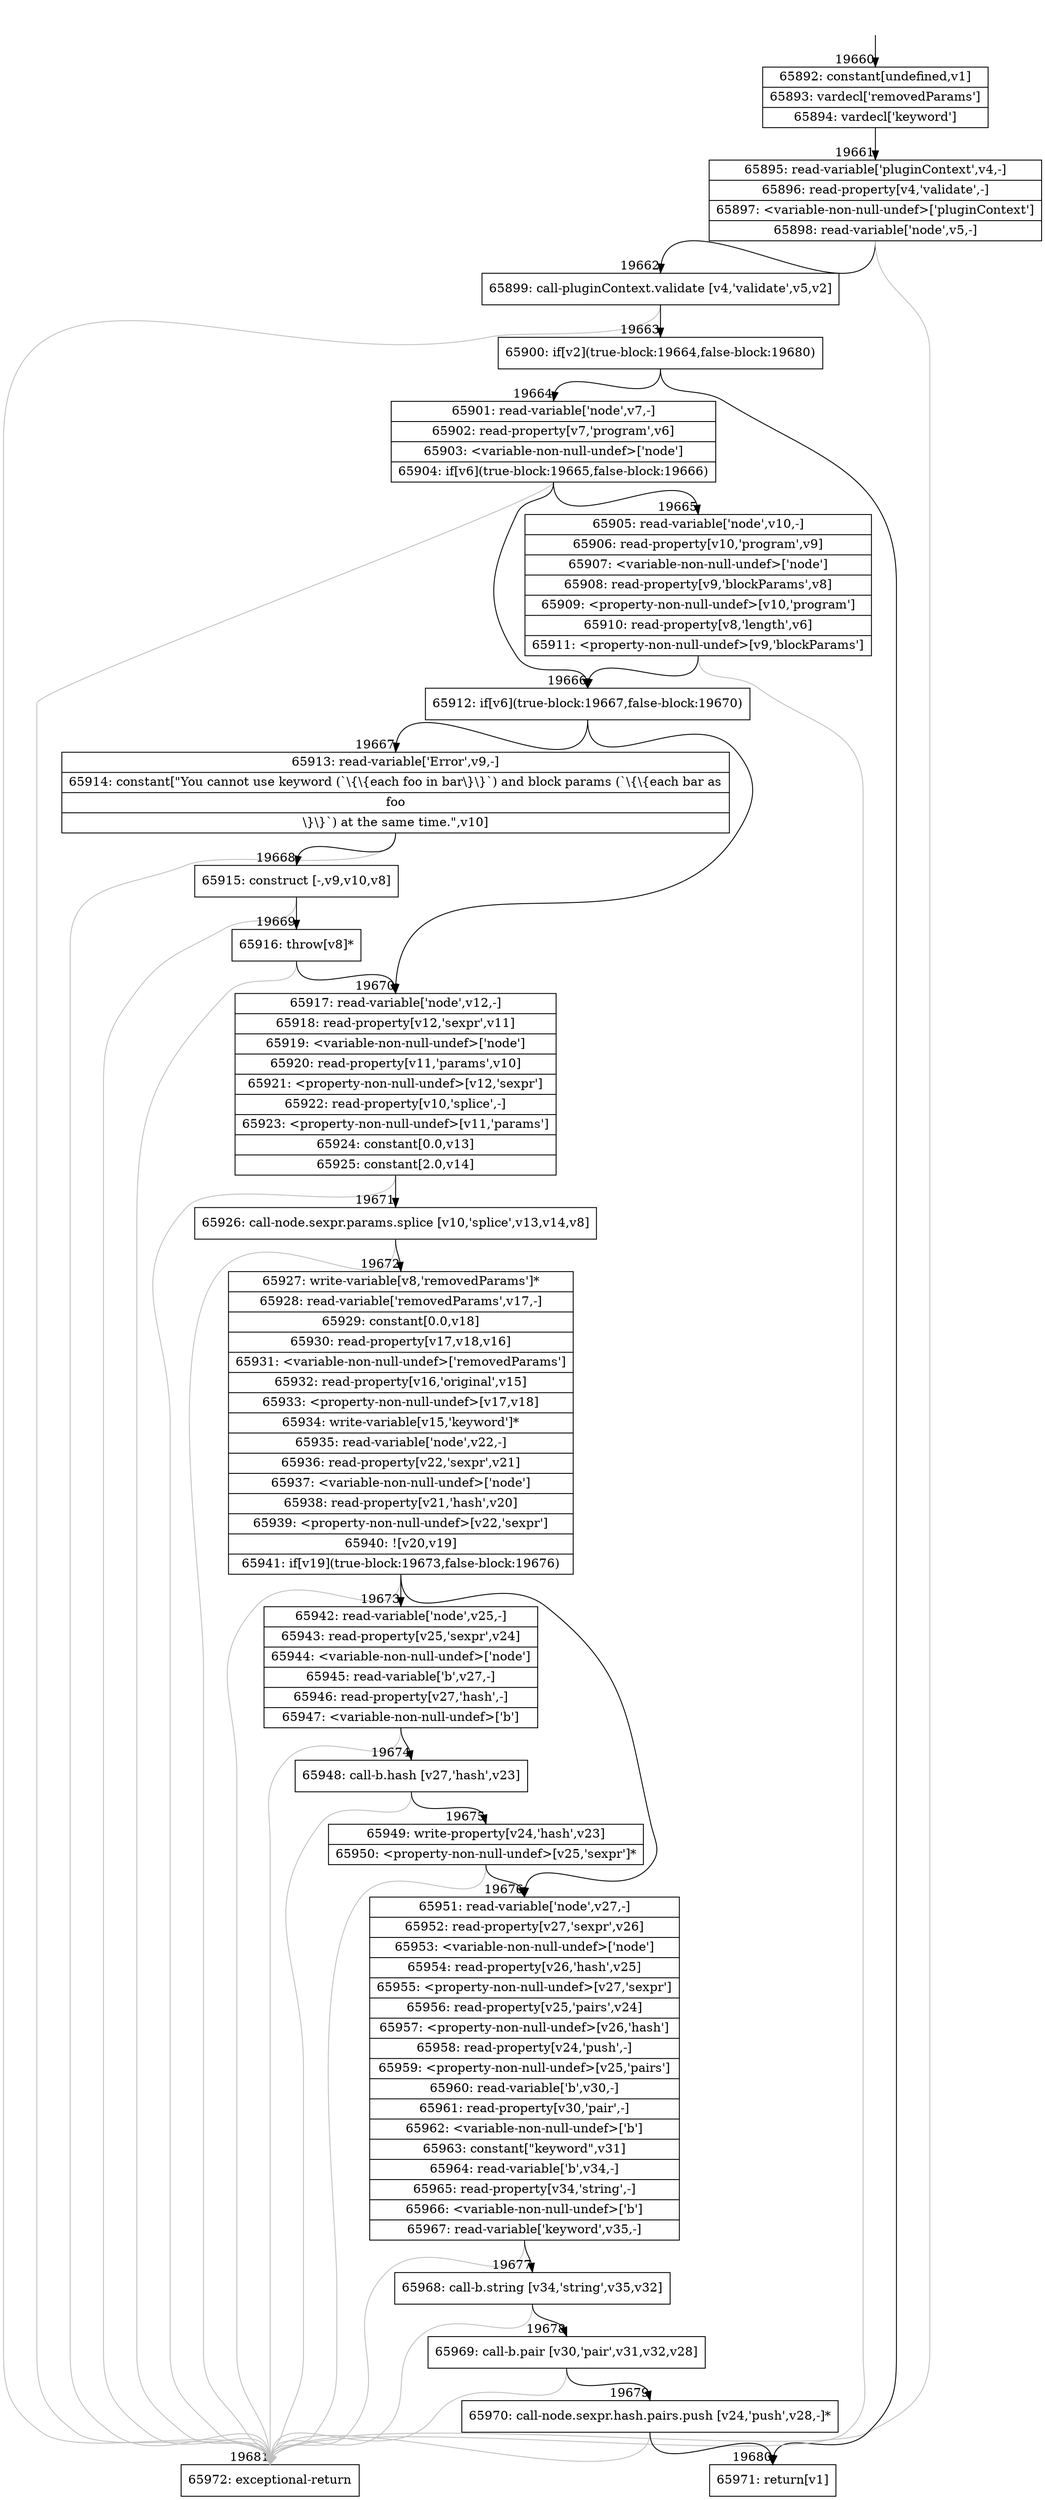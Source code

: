 digraph {
rankdir="TD"
BB_entry1696[shape=none,label=""];
BB_entry1696 -> BB19660 [tailport=s, headport=n, headlabel="    19660"]
BB19660 [shape=record label="{65892: constant[undefined,v1]|65893: vardecl['removedParams']|65894: vardecl['keyword']}" ] 
BB19660 -> BB19661 [tailport=s, headport=n, headlabel="      19661"]
BB19661 [shape=record label="{65895: read-variable['pluginContext',v4,-]|65896: read-property[v4,'validate',-]|65897: \<variable-non-null-undef\>['pluginContext']|65898: read-variable['node',v5,-]}" ] 
BB19661 -> BB19662 [tailport=s, headport=n, headlabel="      19662"]
BB19661 -> BB19681 [tailport=s, headport=n, color=gray, headlabel="      19681"]
BB19662 [shape=record label="{65899: call-pluginContext.validate [v4,'validate',v5,v2]}" ] 
BB19662 -> BB19663 [tailport=s, headport=n, headlabel="      19663"]
BB19662 -> BB19681 [tailport=s, headport=n, color=gray]
BB19663 [shape=record label="{65900: if[v2](true-block:19664,false-block:19680)}" ] 
BB19663 -> BB19664 [tailport=s, headport=n, headlabel="      19664"]
BB19663 -> BB19680 [tailport=s, headport=n, headlabel="      19680"]
BB19664 [shape=record label="{65901: read-variable['node',v7,-]|65902: read-property[v7,'program',v6]|65903: \<variable-non-null-undef\>['node']|65904: if[v6](true-block:19665,false-block:19666)}" ] 
BB19664 -> BB19666 [tailport=s, headport=n, headlabel="      19666"]
BB19664 -> BB19665 [tailport=s, headport=n, headlabel="      19665"]
BB19664 -> BB19681 [tailport=s, headport=n, color=gray]
BB19665 [shape=record label="{65905: read-variable['node',v10,-]|65906: read-property[v10,'program',v9]|65907: \<variable-non-null-undef\>['node']|65908: read-property[v9,'blockParams',v8]|65909: \<property-non-null-undef\>[v10,'program']|65910: read-property[v8,'length',v6]|65911: \<property-non-null-undef\>[v9,'blockParams']}" ] 
BB19665 -> BB19666 [tailport=s, headport=n]
BB19665 -> BB19681 [tailport=s, headport=n, color=gray]
BB19666 [shape=record label="{65912: if[v6](true-block:19667,false-block:19670)}" ] 
BB19666 -> BB19667 [tailport=s, headport=n, headlabel="      19667"]
BB19666 -> BB19670 [tailport=s, headport=n, headlabel="      19670"]
BB19667 [shape=record label="{65913: read-variable['Error',v9,-]|65914: constant[\"You cannot use keyword (`\\\{\\\{each foo in bar\\\}\\\}`) and block params (`\\\{\\\{each bar as |foo|\\\}\\\}`) at the same time.\",v10]}" ] 
BB19667 -> BB19668 [tailport=s, headport=n, headlabel="      19668"]
BB19667 -> BB19681 [tailport=s, headport=n, color=gray]
BB19668 [shape=record label="{65915: construct [-,v9,v10,v8]}" ] 
BB19668 -> BB19669 [tailport=s, headport=n, headlabel="      19669"]
BB19668 -> BB19681 [tailport=s, headport=n, color=gray]
BB19669 [shape=record label="{65916: throw[v8]*}" ] 
BB19669 -> BB19670 [tailport=s, headport=n]
BB19669 -> BB19681 [tailport=s, headport=n, color=gray]
BB19670 [shape=record label="{65917: read-variable['node',v12,-]|65918: read-property[v12,'sexpr',v11]|65919: \<variable-non-null-undef\>['node']|65920: read-property[v11,'params',v10]|65921: \<property-non-null-undef\>[v12,'sexpr']|65922: read-property[v10,'splice',-]|65923: \<property-non-null-undef\>[v11,'params']|65924: constant[0.0,v13]|65925: constant[2.0,v14]}" ] 
BB19670 -> BB19671 [tailport=s, headport=n, headlabel="      19671"]
BB19670 -> BB19681 [tailport=s, headport=n, color=gray]
BB19671 [shape=record label="{65926: call-node.sexpr.params.splice [v10,'splice',v13,v14,v8]}" ] 
BB19671 -> BB19672 [tailport=s, headport=n, headlabel="      19672"]
BB19671 -> BB19681 [tailport=s, headport=n, color=gray]
BB19672 [shape=record label="{65927: write-variable[v8,'removedParams']*|65928: read-variable['removedParams',v17,-]|65929: constant[0.0,v18]|65930: read-property[v17,v18,v16]|65931: \<variable-non-null-undef\>['removedParams']|65932: read-property[v16,'original',v15]|65933: \<property-non-null-undef\>[v17,v18]|65934: write-variable[v15,'keyword']*|65935: read-variable['node',v22,-]|65936: read-property[v22,'sexpr',v21]|65937: \<variable-non-null-undef\>['node']|65938: read-property[v21,'hash',v20]|65939: \<property-non-null-undef\>[v22,'sexpr']|65940: ![v20,v19]|65941: if[v19](true-block:19673,false-block:19676)}" ] 
BB19672 -> BB19673 [tailport=s, headport=n, headlabel="      19673"]
BB19672 -> BB19676 [tailport=s, headport=n, headlabel="      19676"]
BB19672 -> BB19681 [tailport=s, headport=n, color=gray]
BB19673 [shape=record label="{65942: read-variable['node',v25,-]|65943: read-property[v25,'sexpr',v24]|65944: \<variable-non-null-undef\>['node']|65945: read-variable['b',v27,-]|65946: read-property[v27,'hash',-]|65947: \<variable-non-null-undef\>['b']}" ] 
BB19673 -> BB19674 [tailport=s, headport=n, headlabel="      19674"]
BB19673 -> BB19681 [tailport=s, headport=n, color=gray]
BB19674 [shape=record label="{65948: call-b.hash [v27,'hash',v23]}" ] 
BB19674 -> BB19675 [tailport=s, headport=n, headlabel="      19675"]
BB19674 -> BB19681 [tailport=s, headport=n, color=gray]
BB19675 [shape=record label="{65949: write-property[v24,'hash',v23]|65950: \<property-non-null-undef\>[v25,'sexpr']*}" ] 
BB19675 -> BB19676 [tailport=s, headport=n]
BB19675 -> BB19681 [tailport=s, headport=n, color=gray]
BB19676 [shape=record label="{65951: read-variable['node',v27,-]|65952: read-property[v27,'sexpr',v26]|65953: \<variable-non-null-undef\>['node']|65954: read-property[v26,'hash',v25]|65955: \<property-non-null-undef\>[v27,'sexpr']|65956: read-property[v25,'pairs',v24]|65957: \<property-non-null-undef\>[v26,'hash']|65958: read-property[v24,'push',-]|65959: \<property-non-null-undef\>[v25,'pairs']|65960: read-variable['b',v30,-]|65961: read-property[v30,'pair',-]|65962: \<variable-non-null-undef\>['b']|65963: constant[\"keyword\",v31]|65964: read-variable['b',v34,-]|65965: read-property[v34,'string',-]|65966: \<variable-non-null-undef\>['b']|65967: read-variable['keyword',v35,-]}" ] 
BB19676 -> BB19677 [tailport=s, headport=n, headlabel="      19677"]
BB19676 -> BB19681 [tailport=s, headport=n, color=gray]
BB19677 [shape=record label="{65968: call-b.string [v34,'string',v35,v32]}" ] 
BB19677 -> BB19678 [tailport=s, headport=n, headlabel="      19678"]
BB19677 -> BB19681 [tailport=s, headport=n, color=gray]
BB19678 [shape=record label="{65969: call-b.pair [v30,'pair',v31,v32,v28]}" ] 
BB19678 -> BB19679 [tailport=s, headport=n, headlabel="      19679"]
BB19678 -> BB19681 [tailport=s, headport=n, color=gray]
BB19679 [shape=record label="{65970: call-node.sexpr.hash.pairs.push [v24,'push',v28,-]*}" ] 
BB19679 -> BB19680 [tailport=s, headport=n]
BB19679 -> BB19681 [tailport=s, headport=n, color=gray]
BB19680 [shape=record label="{65971: return[v1]}" ] 
BB19681 [shape=record label="{65972: exceptional-return}" ] 
//#$~ 36806
}
